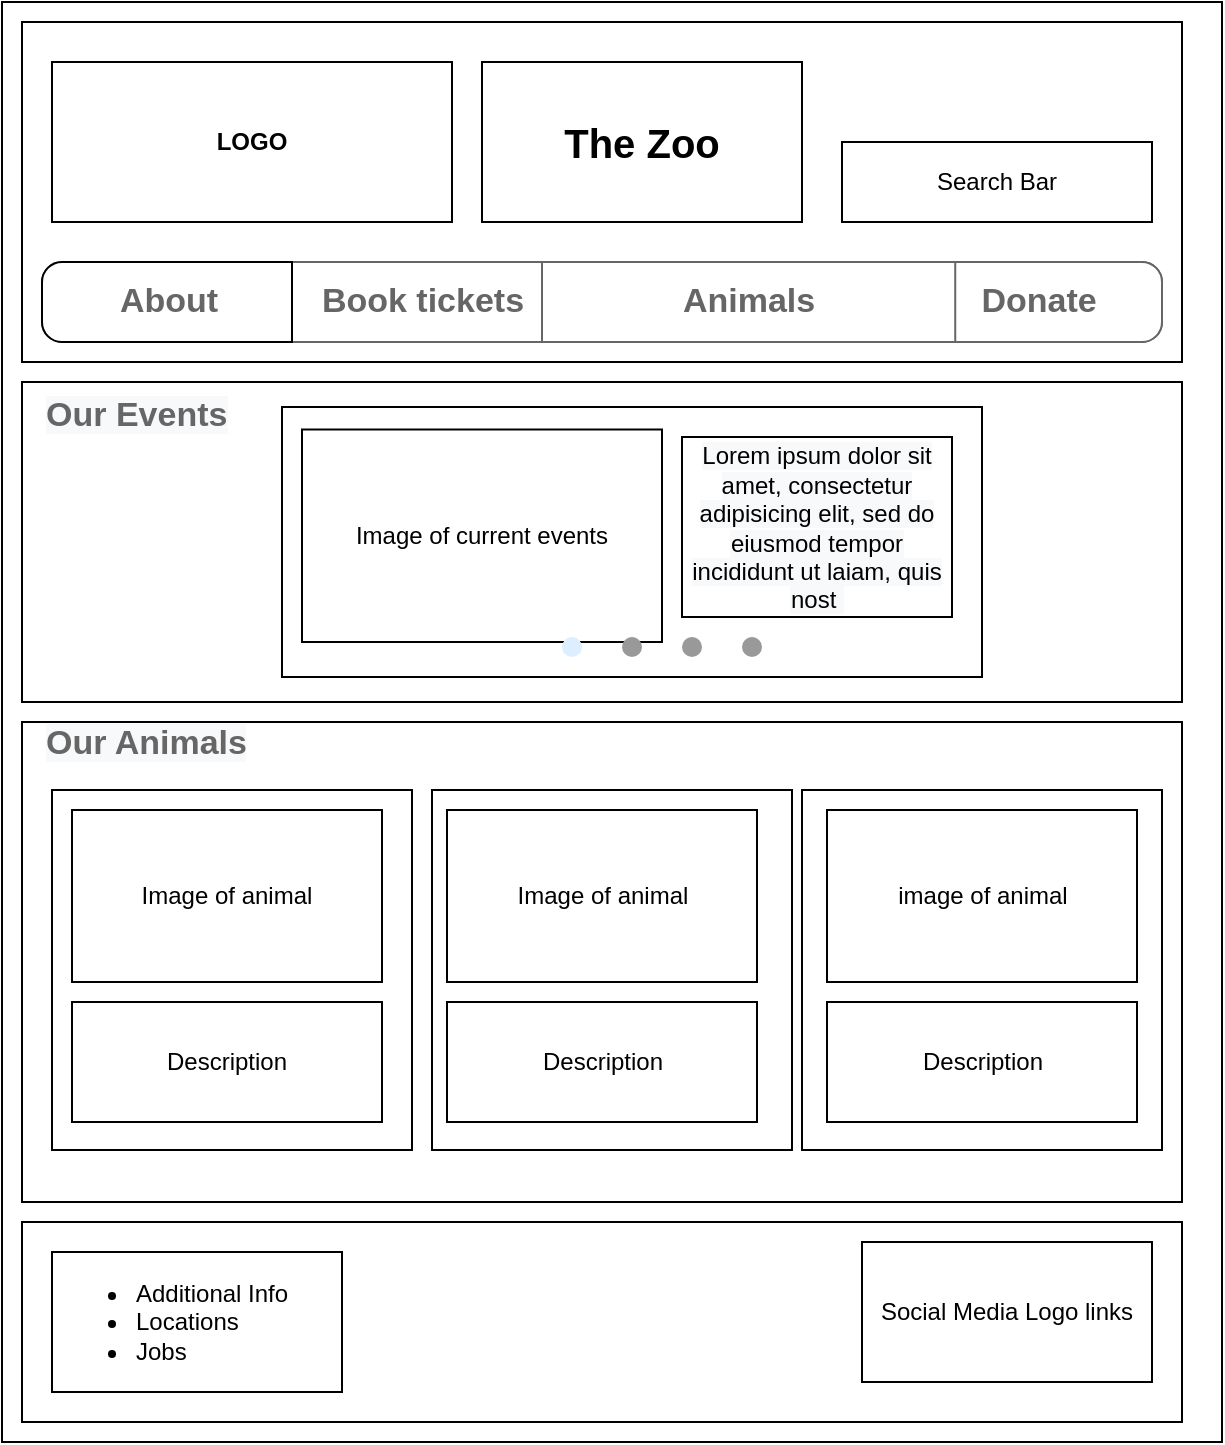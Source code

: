 <mxfile version="20.3.6" type="device"><diagram id="oqGW5d_uz2uGm81clau7" name="Page-1"><mxGraphModel dx="1113" dy="655" grid="1" gridSize="10" guides="1" tooltips="1" connect="1" arrows="1" fold="1" page="1" pageScale="1" pageWidth="827" pageHeight="1169" math="0" shadow="0"><root><mxCell id="0"/><mxCell id="1" parent="0"/><mxCell id="2MaXil8N6LTqC1EriwAg-1" value="" style="rounded=0;whiteSpace=wrap;html=1;" parent="1" vertex="1"><mxGeometry x="130" y="10" width="610" height="720" as="geometry"/></mxCell><mxCell id="z2EiadX7cs42L8SvG7mj-13" value="" style="rounded=0;whiteSpace=wrap;html=1;" vertex="1" parent="1"><mxGeometry x="140" y="20" width="580" height="170" as="geometry"/></mxCell><mxCell id="z2EiadX7cs42L8SvG7mj-15" value="" style="rounded=0;whiteSpace=wrap;html=1;" vertex="1" parent="1"><mxGeometry x="140" y="620" width="580" height="100" as="geometry"/></mxCell><mxCell id="z2EiadX7cs42L8SvG7mj-16" value="" style="strokeWidth=1;shadow=0;dashed=0;align=center;html=1;shape=mxgraph.mockup.rrect;rSize=10;fillColor=#ffffff;strokeColor=#666666;" vertex="1" parent="1"><mxGeometry x="150" y="140" width="560" height="40" as="geometry"/></mxCell><mxCell id="z2EiadX7cs42L8SvG7mj-17" value="Book tickets" style="strokeColor=inherit;fillColor=inherit;gradientColor=inherit;strokeWidth=1;shadow=0;dashed=0;align=center;html=1;shape=mxgraph.mockup.rrect;rSize=0;fontSize=17;fontColor=#666666;fontStyle=1;resizeHeight=1;" vertex="1" parent="z2EiadX7cs42L8SvG7mj-16"><mxGeometry width="130" height="40" relative="1" as="geometry"><mxPoint x="125" as="offset"/></mxGeometry></mxCell><mxCell id="z2EiadX7cs42L8SvG7mj-19" value="Donate" style="strokeColor=inherit;fillColor=inherit;gradientColor=inherit;strokeWidth=1;shadow=0;dashed=0;align=center;html=1;shape=mxgraph.mockup.rightButton;rSize=10;fontSize=17;fontColor=#666666;fontStyle=1;resizeHeight=1;" vertex="1" parent="z2EiadX7cs42L8SvG7mj-16"><mxGeometry x="1" width="125" height="40" relative="1" as="geometry"><mxPoint x="-125" as="offset"/></mxGeometry></mxCell><mxCell id="z2EiadX7cs42L8SvG7mj-20" value="&lt;font color=&quot;#666666&quot;&gt;About&lt;/font&gt;" style="strokeWidth=1;shadow=0;dashed=0;align=center;html=1;shape=mxgraph.mockup.leftButton;rSize=10;fontSize=17;fontStyle=1;resizeHeight=1;" vertex="1" parent="z2EiadX7cs42L8SvG7mj-16"><mxGeometry width="125" height="40" relative="1" as="geometry"/></mxCell><mxCell id="z2EiadX7cs42L8SvG7mj-25" value="Animals" style="strokeColor=inherit;fillColor=inherit;gradientColor=inherit;strokeWidth=1;shadow=0;dashed=0;align=center;html=1;shape=mxgraph.mockup.rrect;rSize=0;fontSize=17;fontColor=#666666;fontStyle=1;resizeHeight=1;" vertex="1" parent="z2EiadX7cs42L8SvG7mj-16"><mxGeometry x="250" width="206.62" height="40" as="geometry"/></mxCell><mxCell id="z2EiadX7cs42L8SvG7mj-28" value="&lt;b&gt;LOGO&lt;/b&gt;" style="rounded=0;whiteSpace=wrap;html=1;" vertex="1" parent="1"><mxGeometry x="155" y="40" width="200" height="80" as="geometry"/></mxCell><mxCell id="z2EiadX7cs42L8SvG7mj-30" value="" style="rounded=0;whiteSpace=wrap;html=1;" vertex="1" parent="1"><mxGeometry x="140" y="370" width="580" height="240" as="geometry"/></mxCell><mxCell id="z2EiadX7cs42L8SvG7mj-32" value="" style="rounded=0;whiteSpace=wrap;html=1;" vertex="1" parent="1"><mxGeometry x="140" y="200" width="580" height="160" as="geometry"/></mxCell><mxCell id="z2EiadX7cs42L8SvG7mj-33" value="Social Media Logo links" style="rounded=0;whiteSpace=wrap;html=1;" vertex="1" parent="1"><mxGeometry x="560" y="630" width="145" height="70" as="geometry"/></mxCell><mxCell id="z2EiadX7cs42L8SvG7mj-37" value="" style="rounded=0;whiteSpace=wrap;html=1;" vertex="1" parent="1"><mxGeometry x="270" y="212.5" width="350" height="135" as="geometry"/></mxCell><mxCell id="z2EiadX7cs42L8SvG7mj-39" value="&lt;span style=&quot;color: rgb(0, 0, 0); font-family: Helvetica; font-size: 12px; font-style: normal; font-variant-ligatures: normal; font-variant-caps: normal; font-weight: 400; letter-spacing: normal; orphans: 2; text-align: left; text-indent: 0px; text-transform: none; widows: 2; word-spacing: 0px; -webkit-text-stroke-width: 0px; background-color: rgb(248, 249, 250); text-decoration-thickness: initial; text-decoration-style: initial; text-decoration-color: initial; float: none; display: inline !important;&quot;&gt;Lorem ipsum dolor sit amet, consectetur adipisicing elit, sed do eiusmod tempor incididunt ut laiam, quis nost&amp;nbsp;&lt;/span&gt;" style="rounded=0;whiteSpace=wrap;html=1;" vertex="1" parent="1"><mxGeometry x="470" y="227.5" width="135" height="90" as="geometry"/></mxCell><mxCell id="z2EiadX7cs42L8SvG7mj-45" value="Image of current events" style="rounded=0;whiteSpace=wrap;html=1;" vertex="1" parent="1"><mxGeometry x="280" y="223.75" width="180" height="106.25" as="geometry"/></mxCell><mxCell id="z2EiadX7cs42L8SvG7mj-40" value="" style="verticalLabelPosition=bottom;shadow=0;dashed=0;align=center;html=1;verticalAlign=top;strokeWidth=1;shape=mxgraph.mockup.navigation.pageControl;fillColor=#999999;strokeColor=#ddeeff;" vertex="1" parent="1"><mxGeometry x="410" y="317.5" width="100" height="30" as="geometry"/></mxCell><mxCell id="z2EiadX7cs42L8SvG7mj-46" value="&lt;ul&gt;&lt;li&gt;Additional Info&amp;nbsp;&lt;/li&gt;&lt;li&gt;Locations&lt;/li&gt;&lt;li&gt;Jobs&lt;/li&gt;&lt;/ul&gt;" style="rounded=0;whiteSpace=wrap;html=1;align=left;" vertex="1" parent="1"><mxGeometry x="155" y="635" width="145" height="70" as="geometry"/></mxCell><mxCell id="z2EiadX7cs42L8SvG7mj-47" value="" style="rounded=0;whiteSpace=wrap;html=1;" vertex="1" parent="1"><mxGeometry x="155" y="404" width="180" height="180" as="geometry"/></mxCell><mxCell id="z2EiadX7cs42L8SvG7mj-48" value="" style="rounded=0;whiteSpace=wrap;html=1;" vertex="1" parent="1"><mxGeometry x="345" y="404" width="180" height="180" as="geometry"/></mxCell><mxCell id="z2EiadX7cs42L8SvG7mj-49" value="" style="rounded=0;whiteSpace=wrap;html=1;" vertex="1" parent="1"><mxGeometry x="530" y="404" width="180" height="180" as="geometry"/></mxCell><mxCell id="z2EiadX7cs42L8SvG7mj-50" value="Image of animal" style="rounded=0;whiteSpace=wrap;html=1;" vertex="1" parent="1"><mxGeometry x="165" y="414" width="155" height="86" as="geometry"/></mxCell><mxCell id="z2EiadX7cs42L8SvG7mj-51" value="Image of animal" style="rounded=0;whiteSpace=wrap;html=1;" vertex="1" parent="1"><mxGeometry x="352.5" y="414" width="155" height="86" as="geometry"/></mxCell><mxCell id="z2EiadX7cs42L8SvG7mj-52" value="image of animal" style="rounded=0;whiteSpace=wrap;html=1;" vertex="1" parent="1"><mxGeometry x="542.5" y="414" width="155" height="86" as="geometry"/></mxCell><mxCell id="z2EiadX7cs42L8SvG7mj-53" value="Description" style="rounded=0;whiteSpace=wrap;html=1;" vertex="1" parent="1"><mxGeometry x="165" y="510" width="155" height="60" as="geometry"/></mxCell><mxCell id="z2EiadX7cs42L8SvG7mj-54" value="Description" style="rounded=0;whiteSpace=wrap;html=1;" vertex="1" parent="1"><mxGeometry x="352.5" y="510" width="155" height="60" as="geometry"/></mxCell><mxCell id="z2EiadX7cs42L8SvG7mj-55" value="Description" style="rounded=0;whiteSpace=wrap;html=1;" vertex="1" parent="1"><mxGeometry x="542.5" y="510" width="155" height="60" as="geometry"/></mxCell><mxCell id="z2EiadX7cs42L8SvG7mj-57" value="" style="shape=image;verticalLabelPosition=bottom;labelBackgroundColor=default;verticalAlign=top;aspect=fixed;imageAspect=0;image=https://upload.wikimedia.org/wikipedia/commons/thumb/b/b7/Chevron_right_font_awesome.svg/1200px-Chevron_right_font_awesome.svg.png;" vertex="1" parent="1"><mxGeometry x="620" y="230" width="100" height="100" as="geometry"/></mxCell><mxCell id="z2EiadX7cs42L8SvG7mj-58" value="" style="shape=image;verticalLabelPosition=bottom;labelBackgroundColor=default;verticalAlign=top;aspect=fixed;imageAspect=0;image=https://upload.wikimedia.org/wikipedia/commons/thumb/b/b7/Chevron_right_font_awesome.svg/1200px-Chevron_right_font_awesome.svg.png;rotation=-180;" vertex="1" parent="1"><mxGeometry x="170" y="226.88" width="100" height="100" as="geometry"/></mxCell><mxCell id="z2EiadX7cs42L8SvG7mj-59" value="Search Bar" style="rounded=0;whiteSpace=wrap;html=1;" vertex="1" parent="1"><mxGeometry x="550" y="80" width="155" height="40" as="geometry"/></mxCell><mxCell id="z2EiadX7cs42L8SvG7mj-60" value="&lt;b&gt;&lt;font style=&quot;font-size: 20px;&quot;&gt;The Zoo&lt;/font&gt;&lt;/b&gt;" style="rounded=0;whiteSpace=wrap;html=1;" vertex="1" parent="1"><mxGeometry x="370" y="40" width="160" height="80" as="geometry"/></mxCell><mxCell id="z2EiadX7cs42L8SvG7mj-61" value="&lt;span style=&quot;color: rgb(102, 102, 102); font-family: Helvetica; font-size: 17px; font-style: normal; font-variant-ligatures: normal; font-variant-caps: normal; font-weight: 700; letter-spacing: normal; orphans: 2; text-align: center; text-indent: 0px; text-transform: none; widows: 2; word-spacing: 0px; -webkit-text-stroke-width: 0px; background-color: rgb(248, 249, 250); text-decoration-thickness: initial; text-decoration-style: initial; text-decoration-color: initial; float: none; display: inline !important;&quot;&gt;Our Events&lt;/span&gt;" style="text;whiteSpace=wrap;html=1;" vertex="1" parent="1"><mxGeometry x="150" y="200" width="130" height="40" as="geometry"/></mxCell><mxCell id="z2EiadX7cs42L8SvG7mj-62" value="&lt;span style=&quot;color: rgb(102, 102, 102); font-family: Helvetica; font-size: 17px; font-style: normal; font-variant-ligatures: normal; font-variant-caps: normal; font-weight: 700; letter-spacing: normal; orphans: 2; text-align: center; text-indent: 0px; text-transform: none; widows: 2; word-spacing: 0px; -webkit-text-stroke-width: 0px; background-color: rgb(248, 249, 250); text-decoration-thickness: initial; text-decoration-style: initial; text-decoration-color: initial; float: none; display: inline !important;&quot;&gt;Our Animals&lt;/span&gt;" style="text;whiteSpace=wrap;html=1;" vertex="1" parent="1"><mxGeometry x="150" y="364" width="130" height="40" as="geometry"/></mxCell></root></mxGraphModel></diagram></mxfile>